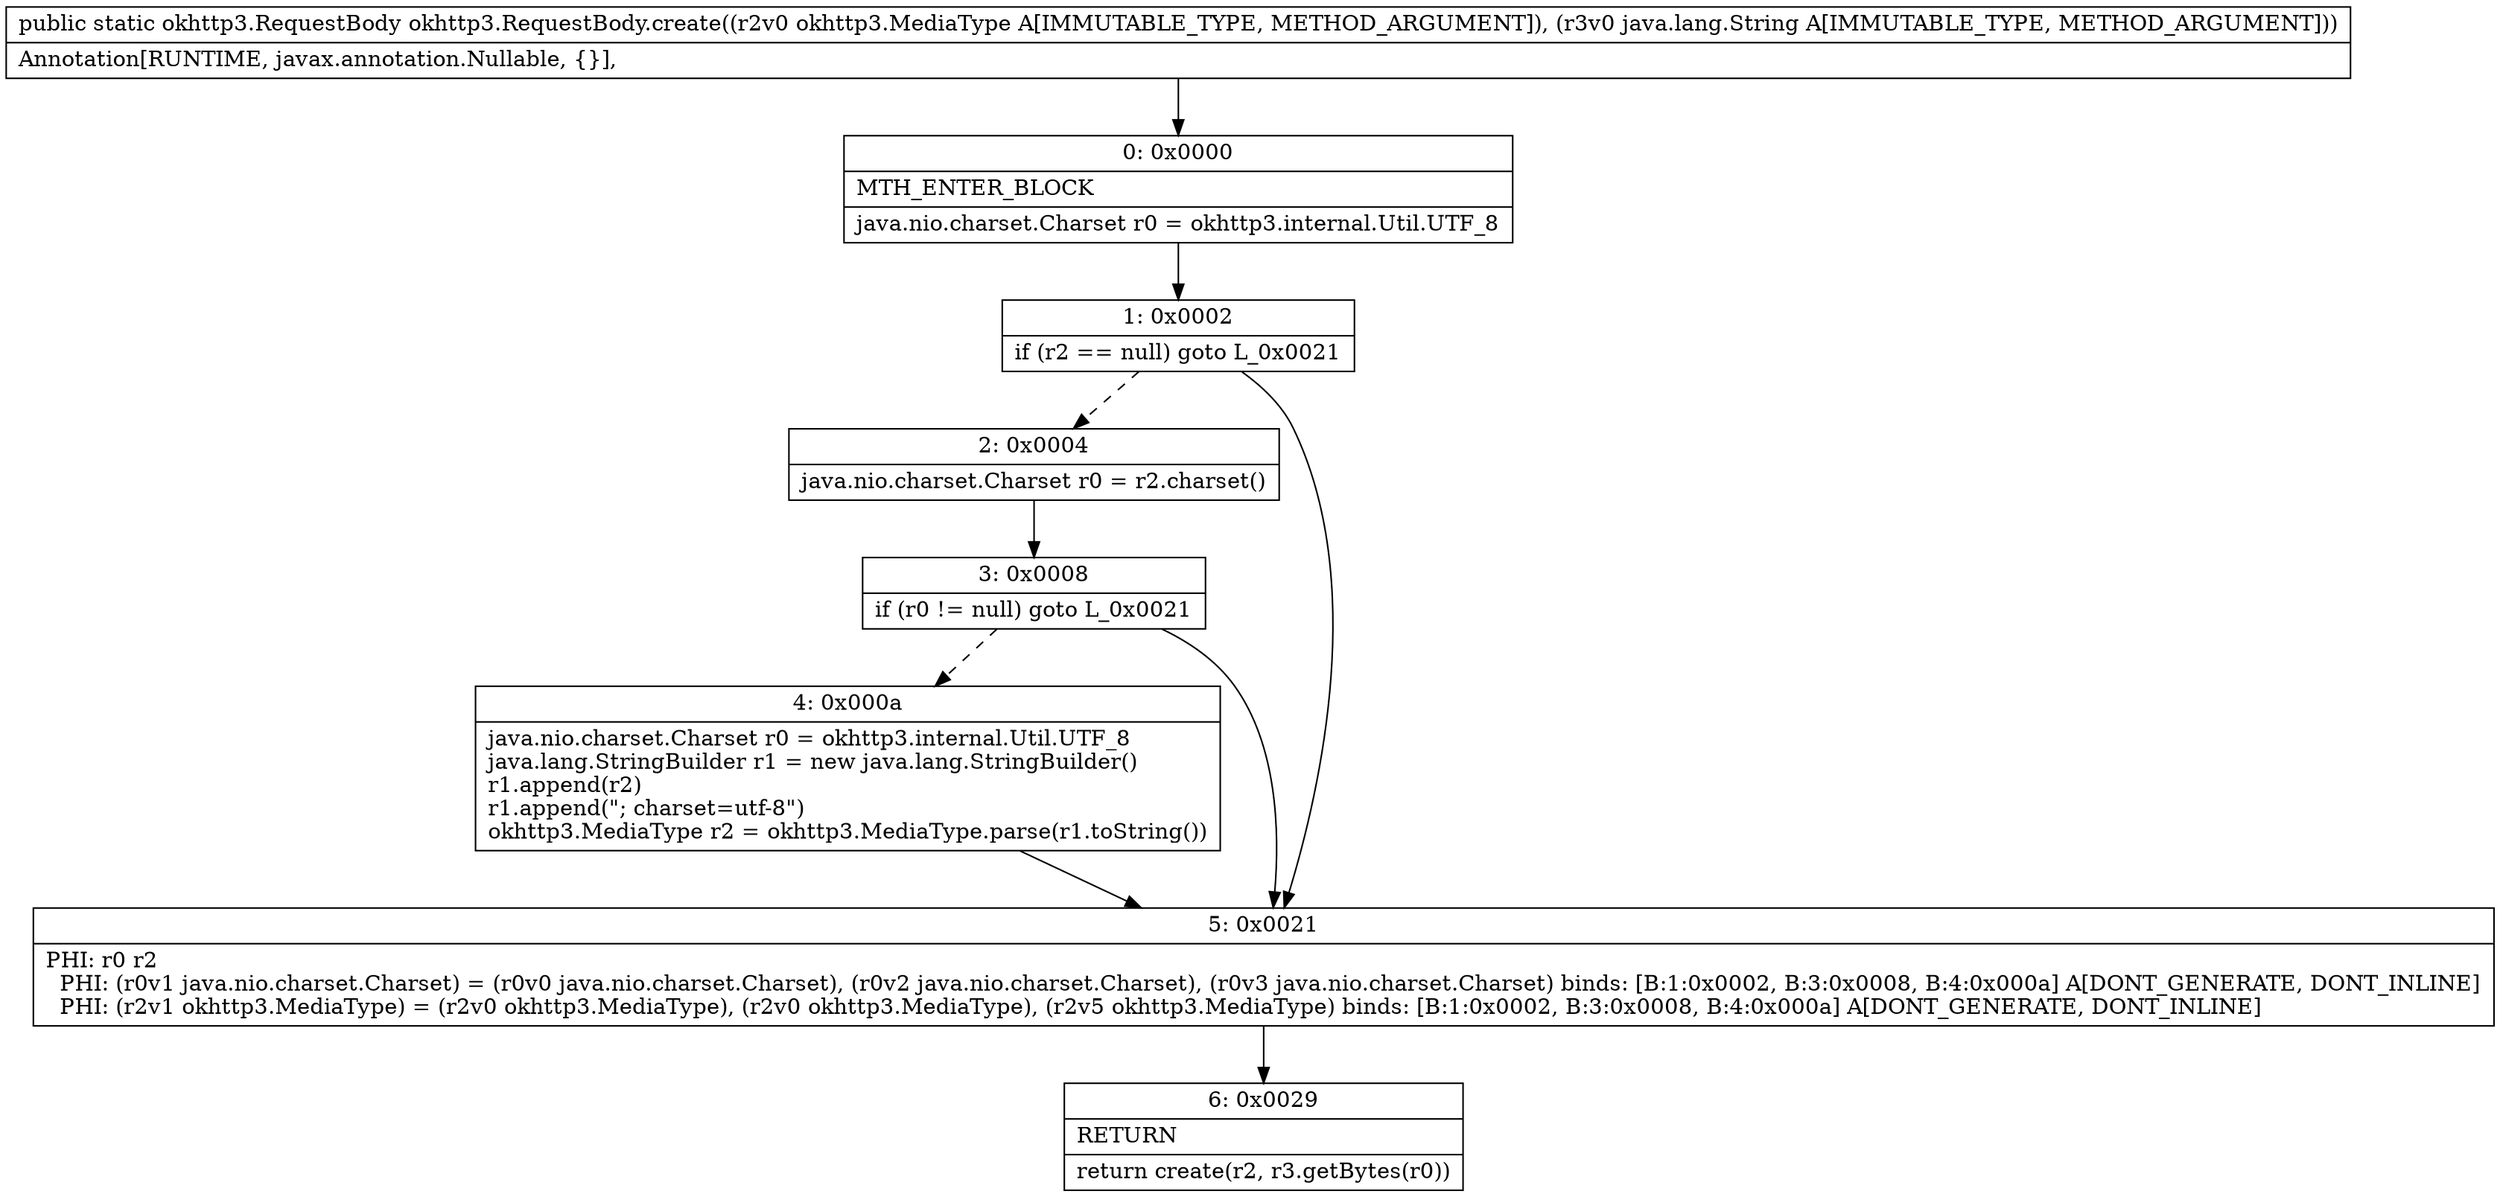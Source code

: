 digraph "CFG forokhttp3.RequestBody.create(Lokhttp3\/MediaType;Ljava\/lang\/String;)Lokhttp3\/RequestBody;" {
Node_0 [shape=record,label="{0\:\ 0x0000|MTH_ENTER_BLOCK\l|java.nio.charset.Charset r0 = okhttp3.internal.Util.UTF_8\l}"];
Node_1 [shape=record,label="{1\:\ 0x0002|if (r2 == null) goto L_0x0021\l}"];
Node_2 [shape=record,label="{2\:\ 0x0004|java.nio.charset.Charset r0 = r2.charset()\l}"];
Node_3 [shape=record,label="{3\:\ 0x0008|if (r0 != null) goto L_0x0021\l}"];
Node_4 [shape=record,label="{4\:\ 0x000a|java.nio.charset.Charset r0 = okhttp3.internal.Util.UTF_8\ljava.lang.StringBuilder r1 = new java.lang.StringBuilder()\lr1.append(r2)\lr1.append(\"; charset=utf\-8\")\lokhttp3.MediaType r2 = okhttp3.MediaType.parse(r1.toString())\l}"];
Node_5 [shape=record,label="{5\:\ 0x0021|PHI: r0 r2 \l  PHI: (r0v1 java.nio.charset.Charset) = (r0v0 java.nio.charset.Charset), (r0v2 java.nio.charset.Charset), (r0v3 java.nio.charset.Charset) binds: [B:1:0x0002, B:3:0x0008, B:4:0x000a] A[DONT_GENERATE, DONT_INLINE]\l  PHI: (r2v1 okhttp3.MediaType) = (r2v0 okhttp3.MediaType), (r2v0 okhttp3.MediaType), (r2v5 okhttp3.MediaType) binds: [B:1:0x0002, B:3:0x0008, B:4:0x000a] A[DONT_GENERATE, DONT_INLINE]\l}"];
Node_6 [shape=record,label="{6\:\ 0x0029|RETURN\l|return create(r2, r3.getBytes(r0))\l}"];
MethodNode[shape=record,label="{public static okhttp3.RequestBody okhttp3.RequestBody.create((r2v0 okhttp3.MediaType A[IMMUTABLE_TYPE, METHOD_ARGUMENT]), (r3v0 java.lang.String A[IMMUTABLE_TYPE, METHOD_ARGUMENT]))  | Annotation[RUNTIME, javax.annotation.Nullable, \{\}], \l}"];
MethodNode -> Node_0;
Node_0 -> Node_1;
Node_1 -> Node_2[style=dashed];
Node_1 -> Node_5;
Node_2 -> Node_3;
Node_3 -> Node_4[style=dashed];
Node_3 -> Node_5;
Node_4 -> Node_5;
Node_5 -> Node_6;
}

